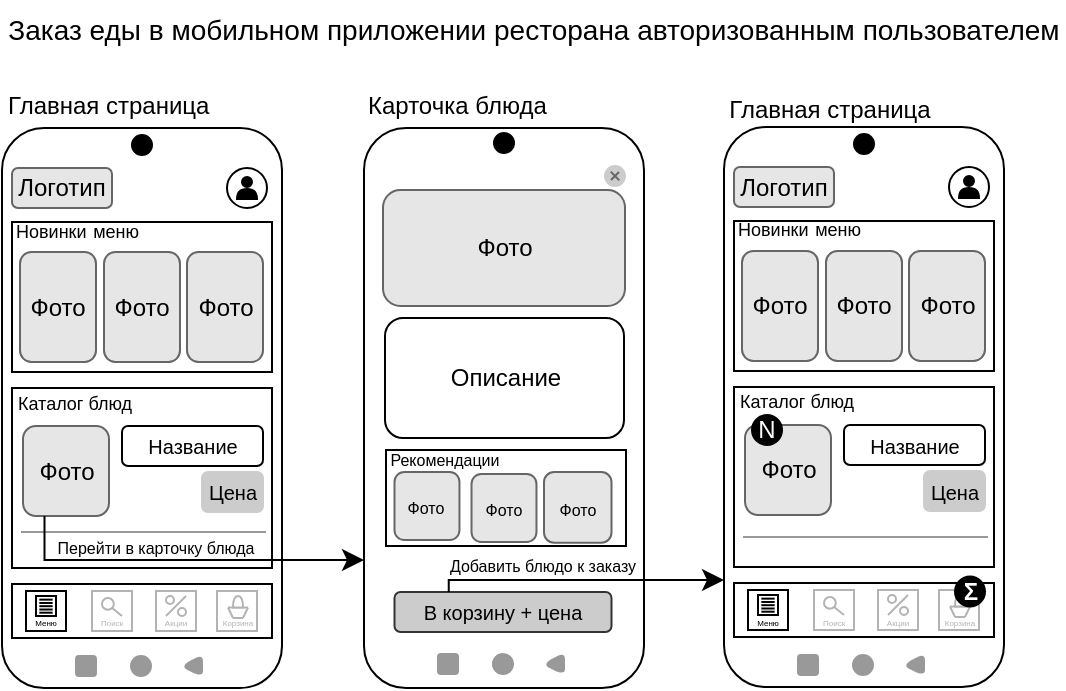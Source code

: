 <mxfile version="24.6.4" type="github">
  <diagram name="Страница — 1" id="gjajxChaPbByj-a_MBBo">
    <mxGraphModel dx="934" dy="464" grid="1" gridSize="10" guides="1" tooltips="1" connect="1" arrows="1" fold="1" page="1" pageScale="1" pageWidth="827" pageHeight="1169" math="0" shadow="0">
      <root>
        <mxCell id="0" />
        <mxCell id="1" parent="0" />
        <mxCell id="yrp1kMt6h_iVN9C6grwE-59" value="" style="group" vertex="1" connectable="0" parent="1">
          <mxGeometry x="39" y="79" width="140" height="280" as="geometry" />
        </mxCell>
        <mxCell id="Evka37wHVcQ0AsjKDG4v-1" value="" style="rounded=1;whiteSpace=wrap;html=1;" parent="yrp1kMt6h_iVN9C6grwE-59" vertex="1">
          <mxGeometry width="140" height="280" as="geometry" />
        </mxCell>
        <mxCell id="Evka37wHVcQ0AsjKDG4v-10" value="" style="whiteSpace=wrap;html=1;aspect=fixed;rounded=1;fillColor=#999999;strokeColor=#999999;" parent="yrp1kMt6h_iVN9C6grwE-59" vertex="1">
          <mxGeometry x="37" y="264" width="10" height="10" as="geometry" />
        </mxCell>
        <mxCell id="Evka37wHVcQ0AsjKDG4v-11" value="" style="ellipse;whiteSpace=wrap;html=1;aspect=fixed;fillColor=#999999;strokeColor=#999999;" parent="yrp1kMt6h_iVN9C6grwE-59" vertex="1">
          <mxGeometry x="64.5" y="264" width="10" height="10" as="geometry" />
        </mxCell>
        <mxCell id="Evka37wHVcQ0AsjKDG4v-12" value="" style="triangle;whiteSpace=wrap;html=1;direction=west;fillColor=#999999;strokeColor=#999999;rounded=1;" parent="yrp1kMt6h_iVN9C6grwE-59" vertex="1">
          <mxGeometry x="90" y="264" width="10" height="10" as="geometry" />
        </mxCell>
        <mxCell id="Evka37wHVcQ0AsjKDG4v-15" value="" style="ellipse;whiteSpace=wrap;html=1;aspect=fixed;fillColor=#000000;" parent="yrp1kMt6h_iVN9C6grwE-59" vertex="1">
          <mxGeometry x="65" y="3.5" width="10" height="10" as="geometry" />
        </mxCell>
        <mxCell id="Evka37wHVcQ0AsjKDG4v-2" value="&lt;font style=&quot;font-size: 14px;&quot;&gt;Заказ еды в мобильном приложении ресторана авторизованным пользователем&lt;/font&gt;" style="text;html=1;align=center;verticalAlign=middle;whiteSpace=wrap;rounded=0;" parent="1" vertex="1">
          <mxGeometry x="40" y="15" width="530" height="30" as="geometry" />
        </mxCell>
        <mxCell id="Evka37wHVcQ0AsjKDG4v-3" value="Главная страница" style="text;html=1;align=left;verticalAlign=middle;whiteSpace=wrap;rounded=0;" parent="1" vertex="1">
          <mxGeometry x="39.5" y="58" width="110" height="20" as="geometry" />
        </mxCell>
        <mxCell id="Evka37wHVcQ0AsjKDG4v-4" value="Логотип" style="rounded=1;whiteSpace=wrap;html=1;fillColor=#E6E6E6;gradientColor=none;strokeColor=#666666;" parent="1" vertex="1">
          <mxGeometry x="44" y="99" width="50" height="20" as="geometry" />
        </mxCell>
        <mxCell id="Evka37wHVcQ0AsjKDG4v-13" value="" style="rounded=0;whiteSpace=wrap;html=1;strokeColor=#000000;" parent="1" vertex="1">
          <mxGeometry x="44" y="307" width="130" height="27" as="geometry" />
        </mxCell>
        <mxCell id="Evka37wHVcQ0AsjKDG4v-14" value="" style="rounded=0;whiteSpace=wrap;html=1;" parent="1" vertex="1">
          <mxGeometry x="44" y="126" width="130" height="75" as="geometry" />
        </mxCell>
        <mxCell id="Evka37wHVcQ0AsjKDG4v-18" value="" style="group" parent="1" vertex="1" connectable="0">
          <mxGeometry x="151.5" y="99" width="20" height="20" as="geometry" />
        </mxCell>
        <mxCell id="Evka37wHVcQ0AsjKDG4v-5" value="" style="ellipse;whiteSpace=wrap;html=1;aspect=fixed;" parent="Evka37wHVcQ0AsjKDG4v-18" vertex="1">
          <mxGeometry width="20" height="20" as="geometry" />
        </mxCell>
        <mxCell id="Evka37wHVcQ0AsjKDG4v-6" value="" style="ellipse;whiteSpace=wrap;html=1;aspect=fixed;fillColor=#000000;" parent="Evka37wHVcQ0AsjKDG4v-18" vertex="1">
          <mxGeometry x="7.5" y="4.5" width="5" height="5" as="geometry" />
        </mxCell>
        <mxCell id="Evka37wHVcQ0AsjKDG4v-7" value="" style="shape=or;whiteSpace=wrap;html=1;direction=north;fillColor=#000000;" parent="Evka37wHVcQ0AsjKDG4v-18" vertex="1">
          <mxGeometry x="5" y="10.5" width="10" height="5" as="geometry" />
        </mxCell>
        <mxCell id="Evka37wHVcQ0AsjKDG4v-22" value="&lt;font style=&quot;font-size: 9px;&quot;&gt;Новинки&lt;/font&gt; &lt;font style=&quot;font-size: 9px;&quot;&gt;меню&lt;/font&gt;" style="text;html=1;align=left;verticalAlign=middle;whiteSpace=wrap;rounded=0;" parent="1" vertex="1">
          <mxGeometry x="44" y="119" width="130" height="21" as="geometry" />
        </mxCell>
        <mxCell id="Evka37wHVcQ0AsjKDG4v-23" value="Фото" style="rounded=1;whiteSpace=wrap;html=1;strokeColor=#666666;fillColor=#E6E6E6;" parent="1" vertex="1">
          <mxGeometry x="48" y="141" width="38" height="55" as="geometry" />
        </mxCell>
        <mxCell id="Evka37wHVcQ0AsjKDG4v-24" value="Фото" style="rounded=1;whiteSpace=wrap;html=1;strokeColor=#666666;fillColor=#E6E6E6;" parent="1" vertex="1">
          <mxGeometry x="90" y="141" width="38" height="55" as="geometry" />
        </mxCell>
        <mxCell id="Evka37wHVcQ0AsjKDG4v-25" value="Фото" style="rounded=1;whiteSpace=wrap;html=1;strokeColor=#666666;fillColor=#E6E6E6;" parent="1" vertex="1">
          <mxGeometry x="131.5" y="141" width="38" height="55" as="geometry" />
        </mxCell>
        <mxCell id="Evka37wHVcQ0AsjKDG4v-26" value="" style="whiteSpace=wrap;html=1;aspect=fixed;" parent="1" vertex="1">
          <mxGeometry x="51" y="310.5" width="20" height="20" as="geometry" />
        </mxCell>
        <mxCell id="Evka37wHVcQ0AsjKDG4v-31" value="" style="rounded=0;whiteSpace=wrap;html=1;" parent="1" vertex="1">
          <mxGeometry x="44" y="209" width="130" height="90" as="geometry" />
        </mxCell>
        <mxCell id="Evka37wHVcQ0AsjKDG4v-32" value="&lt;div align=&quot;left&quot;&gt;&lt;font style=&quot;font-size: 9px;&quot;&gt;Каталог блюд&lt;/font&gt;&lt;/div&gt;" style="text;html=1;align=left;verticalAlign=middle;whiteSpace=wrap;rounded=0;" parent="1" vertex="1">
          <mxGeometry x="45" y="208" width="75" height="15" as="geometry" />
        </mxCell>
        <mxCell id="Evka37wHVcQ0AsjKDG4v-42" value="Фото" style="rounded=1;whiteSpace=wrap;html=1;strokeColor=#666666;fillColor=#E6E6E6;aspect=fixed;" parent="1" vertex="1">
          <mxGeometry x="49.5" y="228" width="43" height="45" as="geometry" />
        </mxCell>
        <mxCell id="Evka37wHVcQ0AsjKDG4v-43" value="" style="endArrow=none;html=1;rounded=0;strokeColor=#999999;" parent="1" edge="1">
          <mxGeometry width="50" height="50" relative="1" as="geometry">
            <mxPoint x="171" y="281" as="sourcePoint" />
            <mxPoint x="48.5" y="281" as="targetPoint" />
          </mxGeometry>
        </mxCell>
        <mxCell id="Evka37wHVcQ0AsjKDG4v-44" value="&lt;div align=&quot;center&quot;&gt;&lt;font style=&quot;font-size: 10px;&quot;&gt;Название&lt;/font&gt;&lt;/div&gt;" style="rounded=1;whiteSpace=wrap;html=1;align=center;" parent="1" vertex="1">
          <mxGeometry x="99" y="228" width="70.5" height="20" as="geometry" />
        </mxCell>
        <mxCell id="Evka37wHVcQ0AsjKDG4v-45" value="&lt;div align=&quot;center&quot;&gt;&lt;font style=&quot;font-size: 10px;&quot;&gt;Цена&lt;/font&gt;&lt;/div&gt;" style="rounded=1;whiteSpace=wrap;html=1;align=center;fillColor=#CCCCCC;strokeColor=#CCCCCC;" parent="1" vertex="1">
          <mxGeometry x="139" y="251" width="30.5" height="20" as="geometry" />
        </mxCell>
        <mxCell id="Evka37wHVcQ0AsjKDG4v-52" value="&lt;font style=&quot;font-size: 4px;&quot;&gt;Меню&lt;/font&gt;" style="text;html=1;align=center;verticalAlign=middle;whiteSpace=wrap;rounded=0;" parent="1" vertex="1">
          <mxGeometry x="41" y="319" width="40" height="10" as="geometry" />
        </mxCell>
        <mxCell id="Evka37wHVcQ0AsjKDG4v-65" value="" style="group" parent="1" vertex="1" connectable="0">
          <mxGeometry x="56" y="313" width="10" height="10" as="geometry" />
        </mxCell>
        <mxCell id="Evka37wHVcQ0AsjKDG4v-56" value="" style="rounded=0;whiteSpace=wrap;html=1;" parent="Evka37wHVcQ0AsjKDG4v-65" vertex="1">
          <mxGeometry width="10" height="10" as="geometry" />
        </mxCell>
        <mxCell id="Evka37wHVcQ0AsjKDG4v-57" value="" style="endArrow=none;html=1;rounded=0;" parent="Evka37wHVcQ0AsjKDG4v-65" edge="1">
          <mxGeometry width="50" height="50" relative="1" as="geometry">
            <mxPoint x="1.667" y="1.818" as="sourcePoint" />
            <mxPoint x="8.333" y="1.818" as="targetPoint" />
          </mxGeometry>
        </mxCell>
        <mxCell id="Evka37wHVcQ0AsjKDG4v-58" value="" style="endArrow=none;html=1;rounded=0;" parent="Evka37wHVcQ0AsjKDG4v-65" edge="1">
          <mxGeometry width="50" height="50" relative="1" as="geometry">
            <mxPoint x="1.667" y="3.485" as="sourcePoint" />
            <mxPoint x="8.333" y="3.485" as="targetPoint" />
          </mxGeometry>
        </mxCell>
        <mxCell id="Evka37wHVcQ0AsjKDG4v-59" value="" style="endArrow=none;html=1;rounded=0;" parent="Evka37wHVcQ0AsjKDG4v-65" edge="1">
          <mxGeometry width="50" height="50" relative="1" as="geometry">
            <mxPoint x="1.667" y="5.088" as="sourcePoint" />
            <mxPoint x="8.333" y="5.088" as="targetPoint" />
          </mxGeometry>
        </mxCell>
        <mxCell id="Evka37wHVcQ0AsjKDG4v-60" value="" style="endArrow=none;html=1;rounded=0;" parent="Evka37wHVcQ0AsjKDG4v-65" edge="1">
          <mxGeometry width="50" height="50" relative="1" as="geometry">
            <mxPoint x="1.667" y="6.755" as="sourcePoint" />
            <mxPoint x="8.333" y="6.755" as="targetPoint" />
          </mxGeometry>
        </mxCell>
        <mxCell id="Evka37wHVcQ0AsjKDG4v-61" value="" style="endArrow=none;html=1;rounded=0;" parent="Evka37wHVcQ0AsjKDG4v-65" edge="1">
          <mxGeometry width="50" height="50" relative="1" as="geometry">
            <mxPoint x="1.667" y="8.348" as="sourcePoint" />
            <mxPoint x="8.333" y="8.348" as="targetPoint" />
          </mxGeometry>
        </mxCell>
        <mxCell id="Evka37wHVcQ0AsjKDG4v-86" value="" style="group" parent="1" vertex="1" connectable="0">
          <mxGeometry x="76" y="310.5" width="35" height="20" as="geometry" />
        </mxCell>
        <mxCell id="Evka37wHVcQ0AsjKDG4v-27" value="" style="whiteSpace=wrap;html=1;aspect=fixed;fontColor=#B3B3B3;strokeColor=#B3B3B3;" parent="Evka37wHVcQ0AsjKDG4v-86" vertex="1">
          <mxGeometry x="8" width="20" height="20" as="geometry" />
        </mxCell>
        <mxCell id="Evka37wHVcQ0AsjKDG4v-51" value="&lt;font style=&quot;font-size: 4px;&quot;&gt;&amp;nbsp;Поиск&lt;/font&gt;" style="text;html=1;align=center;verticalAlign=middle;whiteSpace=wrap;rounded=0;fontColor=#B3B3B3;" parent="Evka37wHVcQ0AsjKDG4v-86" vertex="1">
          <mxGeometry y="13.5" width="35" as="geometry" />
        </mxCell>
        <mxCell id="Evka37wHVcQ0AsjKDG4v-46" value="" style="ellipse;whiteSpace=wrap;html=1;aspect=fixed;strokeColor=#B3B3B3;" parent="Evka37wHVcQ0AsjKDG4v-86" vertex="1">
          <mxGeometry x="13" y="3.5" width="5.897" height="5.897" as="geometry" />
        </mxCell>
        <mxCell id="Evka37wHVcQ0AsjKDG4v-48" value="" style="endArrow=none;html=1;rounded=0;entryX=1;entryY=1;entryDx=0;entryDy=0;strokeColor=#B3B3B3;" parent="Evka37wHVcQ0AsjKDG4v-86" target="Evka37wHVcQ0AsjKDG4v-46" edge="1">
          <mxGeometry width="50" height="50" relative="1" as="geometry">
            <mxPoint x="23" y="12.5" as="sourcePoint" />
            <mxPoint x="19.667" y="9.397" as="targetPoint" />
          </mxGeometry>
        </mxCell>
        <mxCell id="Evka37wHVcQ0AsjKDG4v-87" value="" style="group" parent="1" vertex="1" connectable="0">
          <mxGeometry x="106" y="310.5" width="40" height="20" as="geometry" />
        </mxCell>
        <mxCell id="Evka37wHVcQ0AsjKDG4v-35" value="" style="whiteSpace=wrap;html=1;aspect=fixed;fontColor=#B3B3B3;strokeColor=#B3B3B3;" parent="Evka37wHVcQ0AsjKDG4v-87" vertex="1">
          <mxGeometry x="10" width="20" height="20" as="geometry" />
        </mxCell>
        <mxCell id="Evka37wHVcQ0AsjKDG4v-53" value="&lt;font style=&quot;font-size: 4px;&quot;&gt;Акции&lt;/font&gt;" style="text;html=1;align=center;verticalAlign=middle;whiteSpace=wrap;rounded=0;fontColor=#B3B3B3;" parent="Evka37wHVcQ0AsjKDG4v-87" vertex="1">
          <mxGeometry y="8.5" width="40" height="10" as="geometry" />
        </mxCell>
        <mxCell id="Evka37wHVcQ0AsjKDG4v-66" value="" style="endArrow=none;html=1;rounded=0;strokeColor=#B3B3B3;" parent="Evka37wHVcQ0AsjKDG4v-87" edge="1">
          <mxGeometry width="50" height="50" relative="1" as="geometry">
            <mxPoint x="25" y="2.5" as="sourcePoint" />
            <mxPoint x="15" y="12.5" as="targetPoint" />
          </mxGeometry>
        </mxCell>
        <mxCell id="Evka37wHVcQ0AsjKDG4v-68" value="" style="ellipse;whiteSpace=wrap;html=1;aspect=fixed;strokeColor=#B3B3B3;" parent="Evka37wHVcQ0AsjKDG4v-87" vertex="1">
          <mxGeometry x="15" y="2.5" width="4" height="4" as="geometry" />
        </mxCell>
        <mxCell id="Evka37wHVcQ0AsjKDG4v-69" value="" style="ellipse;whiteSpace=wrap;html=1;aspect=fixed;strokeColor=#B3B3B3;" parent="Evka37wHVcQ0AsjKDG4v-87" vertex="1">
          <mxGeometry x="21" y="8.5" width="4" height="4" as="geometry" />
        </mxCell>
        <mxCell id="Evka37wHVcQ0AsjKDG4v-88" value="" style="group" parent="1" vertex="1" connectable="0">
          <mxGeometry x="137" y="310.5" width="40" height="20" as="geometry" />
        </mxCell>
        <mxCell id="Evka37wHVcQ0AsjKDG4v-29" value="" style="whiteSpace=wrap;html=1;aspect=fixed;fontColor=#B3B3B3;strokeColor=#B3B3B3;" parent="Evka37wHVcQ0AsjKDG4v-88" vertex="1">
          <mxGeometry x="9.5" width="20" height="20" as="geometry" />
        </mxCell>
        <mxCell id="Evka37wHVcQ0AsjKDG4v-54" value="&lt;font style=&quot;font-size: 4px;&quot;&gt;Корзина&lt;/font&gt;" style="text;html=1;align=center;verticalAlign=middle;whiteSpace=wrap;rounded=0;fontColor=#B3B3B3;" parent="Evka37wHVcQ0AsjKDG4v-88" vertex="1">
          <mxGeometry y="8.5" width="40" height="10" as="geometry" />
        </mxCell>
        <mxCell id="Evka37wHVcQ0AsjKDG4v-76" value="" style="endArrow=none;html=1;rounded=0;strokeColor=#B3B3B3;" parent="Evka37wHVcQ0AsjKDG4v-88" edge="1">
          <mxGeometry width="50" height="50" relative="1" as="geometry">
            <mxPoint x="17.5" y="13.5" as="sourcePoint" />
            <mxPoint x="22.5" y="13.5" as="targetPoint" />
          </mxGeometry>
        </mxCell>
        <mxCell id="Evka37wHVcQ0AsjKDG4v-77" value="" style="endArrow=none;html=1;rounded=0;strokeColor=#B3B3B3;" parent="Evka37wHVcQ0AsjKDG4v-88" edge="1">
          <mxGeometry width="50" height="50" relative="1" as="geometry">
            <mxPoint x="15" y="8.262" as="sourcePoint" />
            <mxPoint x="17.5" y="13.5" as="targetPoint" />
          </mxGeometry>
        </mxCell>
        <mxCell id="Evka37wHVcQ0AsjKDG4v-79" value="" style="endArrow=none;html=1;rounded=0;strokeColor=#B3B3B3;" parent="Evka37wHVcQ0AsjKDG4v-88" edge="1">
          <mxGeometry width="50" height="50" relative="1" as="geometry">
            <mxPoint x="22.5" y="13.5" as="sourcePoint" />
            <mxPoint x="25" y="8.262" as="targetPoint" />
          </mxGeometry>
        </mxCell>
        <mxCell id="Evka37wHVcQ0AsjKDG4v-80" value="" style="endArrow=none;html=1;rounded=0;strokeColor=#B3B3B3;" parent="Evka37wHVcQ0AsjKDG4v-88" edge="1">
          <mxGeometry width="50" height="50" relative="1" as="geometry">
            <mxPoint x="15" y="8.262" as="sourcePoint" />
            <mxPoint x="25" y="8.262" as="targetPoint" />
          </mxGeometry>
        </mxCell>
        <mxCell id="Evka37wHVcQ0AsjKDG4v-81" value="" style="shape=or;whiteSpace=wrap;html=1;direction=north;strokeColor=#B3B3B3;" parent="Evka37wHVcQ0AsjKDG4v-88" vertex="1">
          <mxGeometry x="17.5" y="2.5" width="5" height="5.762" as="geometry" />
        </mxCell>
        <mxCell id="yrp1kMt6h_iVN9C6grwE-1" value="Фото" style="rounded=1;whiteSpace=wrap;html=1;strokeColor=#666666;fillColor=#E6E6E6;aspect=fixed;" vertex="1" parent="1">
          <mxGeometry x="411" y="290.5" width="43" height="45" as="geometry" />
        </mxCell>
        <mxCell id="yrp1kMt6h_iVN9C6grwE-2" value="" style="rounded=1;whiteSpace=wrap;html=1;" vertex="1" parent="1">
          <mxGeometry x="400" y="78.5" width="140" height="280" as="geometry" />
        </mxCell>
        <mxCell id="yrp1kMt6h_iVN9C6grwE-3" value="Главная страница" style="text;html=1;align=center;verticalAlign=middle;whiteSpace=wrap;rounded=0;" vertex="1" parent="1">
          <mxGeometry x="398" y="60" width="110" height="20" as="geometry" />
        </mxCell>
        <mxCell id="yrp1kMt6h_iVN9C6grwE-4" value="Логотип" style="rounded=1;whiteSpace=wrap;html=1;fillColor=#E6E6E6;gradientColor=none;strokeColor=#666666;" vertex="1" parent="1">
          <mxGeometry x="405" y="98.5" width="50" height="20" as="geometry" />
        </mxCell>
        <mxCell id="yrp1kMt6h_iVN9C6grwE-5" value="" style="whiteSpace=wrap;html=1;aspect=fixed;rounded=1;fillColor=#999999;strokeColor=#999999;" vertex="1" parent="1">
          <mxGeometry x="437" y="342.5" width="10" height="10" as="geometry" />
        </mxCell>
        <mxCell id="yrp1kMt6h_iVN9C6grwE-6" value="" style="ellipse;whiteSpace=wrap;html=1;aspect=fixed;fillColor=#999999;strokeColor=#999999;" vertex="1" parent="1">
          <mxGeometry x="464.5" y="342.5" width="10" height="10" as="geometry" />
        </mxCell>
        <mxCell id="yrp1kMt6h_iVN9C6grwE-7" value="" style="triangle;whiteSpace=wrap;html=1;direction=west;fillColor=#999999;strokeColor=#999999;rounded=1;" vertex="1" parent="1">
          <mxGeometry x="490" y="342.5" width="10" height="10" as="geometry" />
        </mxCell>
        <mxCell id="yrp1kMt6h_iVN9C6grwE-8" value="" style="rounded=0;whiteSpace=wrap;html=1;strokeColor=#000000;" vertex="1" parent="1">
          <mxGeometry x="405" y="306.5" width="130" height="27" as="geometry" />
        </mxCell>
        <mxCell id="yrp1kMt6h_iVN9C6grwE-9" value="" style="rounded=0;whiteSpace=wrap;html=1;" vertex="1" parent="1">
          <mxGeometry x="405" y="125.5" width="130" height="75" as="geometry" />
        </mxCell>
        <mxCell id="yrp1kMt6h_iVN9C6grwE-10" value="" style="ellipse;whiteSpace=wrap;html=1;aspect=fixed;fillColor=#000000;" vertex="1" parent="1">
          <mxGeometry x="465" y="82" width="10" height="10" as="geometry" />
        </mxCell>
        <mxCell id="yrp1kMt6h_iVN9C6grwE-11" value="" style="group" vertex="1" connectable="0" parent="1">
          <mxGeometry x="512.5" y="98.5" width="20" height="20" as="geometry" />
        </mxCell>
        <mxCell id="yrp1kMt6h_iVN9C6grwE-12" value="" style="ellipse;whiteSpace=wrap;html=1;aspect=fixed;" vertex="1" parent="yrp1kMt6h_iVN9C6grwE-11">
          <mxGeometry width="20" height="20" as="geometry" />
        </mxCell>
        <mxCell id="yrp1kMt6h_iVN9C6grwE-13" value="" style="ellipse;whiteSpace=wrap;html=1;aspect=fixed;fillColor=#000000;" vertex="1" parent="yrp1kMt6h_iVN9C6grwE-11">
          <mxGeometry x="7.5" y="4.5" width="5" height="5" as="geometry" />
        </mxCell>
        <mxCell id="yrp1kMt6h_iVN9C6grwE-14" value="" style="shape=or;whiteSpace=wrap;html=1;direction=north;fillColor=#000000;" vertex="1" parent="yrp1kMt6h_iVN9C6grwE-11">
          <mxGeometry x="5" y="10.5" width="10" height="5" as="geometry" />
        </mxCell>
        <mxCell id="yrp1kMt6h_iVN9C6grwE-15" value="&lt;font style=&quot;font-size: 9px;&quot;&gt;Новинки&lt;/font&gt; &lt;font style=&quot;font-size: 9px;&quot;&gt;меню&lt;/font&gt;" style="text;html=1;align=left;verticalAlign=middle;whiteSpace=wrap;rounded=0;" vertex="1" parent="1">
          <mxGeometry x="405" y="118.5" width="130" height="21" as="geometry" />
        </mxCell>
        <mxCell id="yrp1kMt6h_iVN9C6grwE-16" value="Фото" style="rounded=1;whiteSpace=wrap;html=1;strokeColor=#666666;fillColor=#E6E6E6;" vertex="1" parent="1">
          <mxGeometry x="409" y="140.5" width="38" height="55" as="geometry" />
        </mxCell>
        <mxCell id="yrp1kMt6h_iVN9C6grwE-17" value="Фото" style="rounded=1;whiteSpace=wrap;html=1;strokeColor=#666666;fillColor=#E6E6E6;" vertex="1" parent="1">
          <mxGeometry x="451" y="140.5" width="38" height="55" as="geometry" />
        </mxCell>
        <mxCell id="yrp1kMt6h_iVN9C6grwE-18" value="Фото" style="rounded=1;whiteSpace=wrap;html=1;strokeColor=#666666;fillColor=#E6E6E6;" vertex="1" parent="1">
          <mxGeometry x="492.5" y="140.5" width="38" height="55" as="geometry" />
        </mxCell>
        <mxCell id="yrp1kMt6h_iVN9C6grwE-19" value="" style="whiteSpace=wrap;html=1;aspect=fixed;" vertex="1" parent="1">
          <mxGeometry x="412" y="310" width="20" height="20" as="geometry" />
        </mxCell>
        <mxCell id="yrp1kMt6h_iVN9C6grwE-20" value="" style="rounded=0;whiteSpace=wrap;html=1;" vertex="1" parent="1">
          <mxGeometry x="405" y="208.5" width="130" height="90" as="geometry" />
        </mxCell>
        <mxCell id="yrp1kMt6h_iVN9C6grwE-21" value="&lt;div align=&quot;left&quot;&gt;&lt;font style=&quot;font-size: 9px;&quot;&gt;Каталог блюд&lt;/font&gt;&lt;/div&gt;" style="text;html=1;align=left;verticalAlign=middle;whiteSpace=wrap;rounded=0;" vertex="1" parent="1">
          <mxGeometry x="406" y="207.5" width="75" height="15" as="geometry" />
        </mxCell>
        <mxCell id="yrp1kMt6h_iVN9C6grwE-22" value="Фото" style="rounded=1;whiteSpace=wrap;html=1;strokeColor=#666666;fillColor=#E6E6E6;aspect=fixed;" vertex="1" parent="1">
          <mxGeometry x="410.5" y="227.5" width="43" height="45" as="geometry" />
        </mxCell>
        <mxCell id="yrp1kMt6h_iVN9C6grwE-23" value="" style="endArrow=none;html=1;rounded=0;strokeColor=#999999;" edge="1" parent="1">
          <mxGeometry width="50" height="50" relative="1" as="geometry">
            <mxPoint x="532" y="283.5" as="sourcePoint" />
            <mxPoint x="409.5" y="283.5" as="targetPoint" />
          </mxGeometry>
        </mxCell>
        <mxCell id="yrp1kMt6h_iVN9C6grwE-24" value="&lt;div align=&quot;center&quot;&gt;&lt;font style=&quot;font-size: 10px;&quot;&gt;Название&lt;/font&gt;&lt;/div&gt;" style="rounded=1;whiteSpace=wrap;html=1;align=center;" vertex="1" parent="1">
          <mxGeometry x="460" y="227.5" width="70.5" height="20" as="geometry" />
        </mxCell>
        <mxCell id="yrp1kMt6h_iVN9C6grwE-25" value="&lt;div align=&quot;center&quot;&gt;&lt;font style=&quot;font-size: 10px;&quot;&gt;Цена&lt;/font&gt;&lt;/div&gt;" style="rounded=1;whiteSpace=wrap;html=1;align=center;fillColor=#CCCCCC;strokeColor=#CCCCCC;" vertex="1" parent="1">
          <mxGeometry x="500" y="250.5" width="30.5" height="20" as="geometry" />
        </mxCell>
        <mxCell id="yrp1kMt6h_iVN9C6grwE-26" value="&lt;font style=&quot;font-size: 4px;&quot;&gt;Меню&lt;/font&gt;" style="text;html=1;align=center;verticalAlign=middle;whiteSpace=wrap;rounded=0;" vertex="1" parent="1">
          <mxGeometry x="402" y="318.5" width="40" height="10" as="geometry" />
        </mxCell>
        <mxCell id="yrp1kMt6h_iVN9C6grwE-27" value="" style="group" vertex="1" connectable="0" parent="1">
          <mxGeometry x="417" y="312.5" width="10" height="10" as="geometry" />
        </mxCell>
        <mxCell id="yrp1kMt6h_iVN9C6grwE-28" value="" style="rounded=0;whiteSpace=wrap;html=1;" vertex="1" parent="yrp1kMt6h_iVN9C6grwE-27">
          <mxGeometry width="10" height="10" as="geometry" />
        </mxCell>
        <mxCell id="yrp1kMt6h_iVN9C6grwE-29" value="" style="endArrow=none;html=1;rounded=0;" edge="1" parent="yrp1kMt6h_iVN9C6grwE-27">
          <mxGeometry width="50" height="50" relative="1" as="geometry">
            <mxPoint x="1.667" y="1.818" as="sourcePoint" />
            <mxPoint x="8.333" y="1.818" as="targetPoint" />
          </mxGeometry>
        </mxCell>
        <mxCell id="yrp1kMt6h_iVN9C6grwE-30" value="" style="endArrow=none;html=1;rounded=0;" edge="1" parent="yrp1kMt6h_iVN9C6grwE-27">
          <mxGeometry width="50" height="50" relative="1" as="geometry">
            <mxPoint x="1.667" y="3.485" as="sourcePoint" />
            <mxPoint x="8.333" y="3.485" as="targetPoint" />
          </mxGeometry>
        </mxCell>
        <mxCell id="yrp1kMt6h_iVN9C6grwE-31" value="" style="endArrow=none;html=1;rounded=0;" edge="1" parent="yrp1kMt6h_iVN9C6grwE-27">
          <mxGeometry width="50" height="50" relative="1" as="geometry">
            <mxPoint x="1.667" y="5.088" as="sourcePoint" />
            <mxPoint x="8.333" y="5.088" as="targetPoint" />
          </mxGeometry>
        </mxCell>
        <mxCell id="yrp1kMt6h_iVN9C6grwE-32" value="" style="endArrow=none;html=1;rounded=0;" edge="1" parent="yrp1kMt6h_iVN9C6grwE-27">
          <mxGeometry width="50" height="50" relative="1" as="geometry">
            <mxPoint x="1.667" y="6.755" as="sourcePoint" />
            <mxPoint x="8.333" y="6.755" as="targetPoint" />
          </mxGeometry>
        </mxCell>
        <mxCell id="yrp1kMt6h_iVN9C6grwE-33" value="" style="endArrow=none;html=1;rounded=0;" edge="1" parent="yrp1kMt6h_iVN9C6grwE-27">
          <mxGeometry width="50" height="50" relative="1" as="geometry">
            <mxPoint x="1.667" y="8.348" as="sourcePoint" />
            <mxPoint x="8.333" y="8.348" as="targetPoint" />
          </mxGeometry>
        </mxCell>
        <mxCell id="yrp1kMt6h_iVN9C6grwE-34" value="" style="group" vertex="1" connectable="0" parent="1">
          <mxGeometry x="437" y="310" width="35" height="20" as="geometry" />
        </mxCell>
        <mxCell id="yrp1kMt6h_iVN9C6grwE-35" value="" style="whiteSpace=wrap;html=1;aspect=fixed;fontColor=#B3B3B3;strokeColor=#B3B3B3;" vertex="1" parent="yrp1kMt6h_iVN9C6grwE-34">
          <mxGeometry x="8" width="20" height="20" as="geometry" />
        </mxCell>
        <mxCell id="yrp1kMt6h_iVN9C6grwE-36" value="&lt;font style=&quot;font-size: 4px;&quot;&gt;&amp;nbsp;Поиск&lt;/font&gt;" style="text;html=1;align=center;verticalAlign=middle;whiteSpace=wrap;rounded=0;fontColor=#B3B3B3;" vertex="1" parent="yrp1kMt6h_iVN9C6grwE-34">
          <mxGeometry y="13.5" width="35" as="geometry" />
        </mxCell>
        <mxCell id="yrp1kMt6h_iVN9C6grwE-37" value="" style="ellipse;whiteSpace=wrap;html=1;aspect=fixed;strokeColor=#B3B3B3;" vertex="1" parent="yrp1kMt6h_iVN9C6grwE-34">
          <mxGeometry x="13" y="3.5" width="5.897" height="5.897" as="geometry" />
        </mxCell>
        <mxCell id="yrp1kMt6h_iVN9C6grwE-38" value="" style="endArrow=none;html=1;rounded=0;entryX=1;entryY=1;entryDx=0;entryDy=0;strokeColor=#B3B3B3;" edge="1" parent="yrp1kMt6h_iVN9C6grwE-34" target="yrp1kMt6h_iVN9C6grwE-37">
          <mxGeometry width="50" height="50" relative="1" as="geometry">
            <mxPoint x="23" y="12.5" as="sourcePoint" />
            <mxPoint x="19.667" y="9.397" as="targetPoint" />
          </mxGeometry>
        </mxCell>
        <mxCell id="yrp1kMt6h_iVN9C6grwE-39" value="" style="group" vertex="1" connectable="0" parent="1">
          <mxGeometry x="467" y="310" width="40" height="20" as="geometry" />
        </mxCell>
        <mxCell id="yrp1kMt6h_iVN9C6grwE-40" value="" style="whiteSpace=wrap;html=1;aspect=fixed;fontColor=#B3B3B3;strokeColor=#B3B3B3;" vertex="1" parent="yrp1kMt6h_iVN9C6grwE-39">
          <mxGeometry x="10" width="20" height="20" as="geometry" />
        </mxCell>
        <mxCell id="yrp1kMt6h_iVN9C6grwE-41" value="&lt;font style=&quot;font-size: 4px;&quot;&gt;Акции&lt;/font&gt;" style="text;html=1;align=center;verticalAlign=middle;whiteSpace=wrap;rounded=0;fontColor=#B3B3B3;" vertex="1" parent="yrp1kMt6h_iVN9C6grwE-39">
          <mxGeometry y="8.5" width="40" height="10" as="geometry" />
        </mxCell>
        <mxCell id="yrp1kMt6h_iVN9C6grwE-42" value="" style="endArrow=none;html=1;rounded=0;strokeColor=#B3B3B3;" edge="1" parent="yrp1kMt6h_iVN9C6grwE-39">
          <mxGeometry width="50" height="50" relative="1" as="geometry">
            <mxPoint x="25" y="2.5" as="sourcePoint" />
            <mxPoint x="15" y="12.5" as="targetPoint" />
          </mxGeometry>
        </mxCell>
        <mxCell id="yrp1kMt6h_iVN9C6grwE-43" value="" style="ellipse;whiteSpace=wrap;html=1;aspect=fixed;strokeColor=#B3B3B3;" vertex="1" parent="yrp1kMt6h_iVN9C6grwE-39">
          <mxGeometry x="15" y="2.5" width="4" height="4" as="geometry" />
        </mxCell>
        <mxCell id="yrp1kMt6h_iVN9C6grwE-44" value="" style="ellipse;whiteSpace=wrap;html=1;aspect=fixed;strokeColor=#B3B3B3;" vertex="1" parent="yrp1kMt6h_iVN9C6grwE-39">
          <mxGeometry x="21" y="8.5" width="4" height="4" as="geometry" />
        </mxCell>
        <mxCell id="yrp1kMt6h_iVN9C6grwE-45" value="" style="group" vertex="1" connectable="0" parent="1">
          <mxGeometry x="498" y="310" width="40" height="20" as="geometry" />
        </mxCell>
        <mxCell id="yrp1kMt6h_iVN9C6grwE-46" value="" style="whiteSpace=wrap;html=1;aspect=fixed;fontColor=#B3B3B3;strokeColor=#B3B3B3;" vertex="1" parent="yrp1kMt6h_iVN9C6grwE-45">
          <mxGeometry x="9.5" width="20" height="20" as="geometry" />
        </mxCell>
        <mxCell id="yrp1kMt6h_iVN9C6grwE-47" value="&lt;font style=&quot;font-size: 4px;&quot;&gt;Корзина&lt;/font&gt;" style="text;html=1;align=center;verticalAlign=middle;whiteSpace=wrap;rounded=0;fontColor=#B3B3B3;" vertex="1" parent="yrp1kMt6h_iVN9C6grwE-45">
          <mxGeometry y="8.5" width="40" height="10" as="geometry" />
        </mxCell>
        <mxCell id="yrp1kMt6h_iVN9C6grwE-48" value="" style="endArrow=none;html=1;rounded=0;strokeColor=#B3B3B3;" edge="1" parent="yrp1kMt6h_iVN9C6grwE-45">
          <mxGeometry width="50" height="50" relative="1" as="geometry">
            <mxPoint x="17.5" y="13.5" as="sourcePoint" />
            <mxPoint x="22.5" y="13.5" as="targetPoint" />
          </mxGeometry>
        </mxCell>
        <mxCell id="yrp1kMt6h_iVN9C6grwE-49" value="" style="endArrow=none;html=1;rounded=0;strokeColor=#B3B3B3;" edge="1" parent="yrp1kMt6h_iVN9C6grwE-45">
          <mxGeometry width="50" height="50" relative="1" as="geometry">
            <mxPoint x="15" y="8.262" as="sourcePoint" />
            <mxPoint x="17.5" y="13.5" as="targetPoint" />
          </mxGeometry>
        </mxCell>
        <mxCell id="yrp1kMt6h_iVN9C6grwE-50" value="" style="endArrow=none;html=1;rounded=0;strokeColor=#B3B3B3;" edge="1" parent="yrp1kMt6h_iVN9C6grwE-45">
          <mxGeometry width="50" height="50" relative="1" as="geometry">
            <mxPoint x="22.5" y="13.5" as="sourcePoint" />
            <mxPoint x="25" y="8.262" as="targetPoint" />
          </mxGeometry>
        </mxCell>
        <mxCell id="yrp1kMt6h_iVN9C6grwE-51" value="" style="endArrow=none;html=1;rounded=0;strokeColor=#B3B3B3;" edge="1" parent="yrp1kMt6h_iVN9C6grwE-45">
          <mxGeometry width="50" height="50" relative="1" as="geometry">
            <mxPoint x="15" y="8.262" as="sourcePoint" />
            <mxPoint x="25" y="8.262" as="targetPoint" />
          </mxGeometry>
        </mxCell>
        <mxCell id="yrp1kMt6h_iVN9C6grwE-52" value="" style="shape=or;whiteSpace=wrap;html=1;direction=north;strokeColor=#B3B3B3;" vertex="1" parent="yrp1kMt6h_iVN9C6grwE-45">
          <mxGeometry x="17.5" y="2.5" width="5" height="5.762" as="geometry" />
        </mxCell>
        <mxCell id="yrp1kMt6h_iVN9C6grwE-102" value="&lt;span lang=&quot;ru&quot; class=&quot;BxUVEf ILfuVd&quot;&gt;&lt;span class=&quot;hgKElc&quot;&gt;&lt;b&gt;&lt;font color=&quot;#ffffff&quot;&gt;Σ&lt;/font&gt; &lt;/b&gt;&lt;/span&gt;&lt;/span&gt;" style="ellipse;whiteSpace=wrap;html=1;aspect=fixed;fillColor=#000000;" vertex="1" parent="yrp1kMt6h_iVN9C6grwE-45">
          <mxGeometry x="17.5" y="-6.74" width="15" height="15" as="geometry" />
        </mxCell>
        <mxCell id="yrp1kMt6h_iVN9C6grwE-60" value="" style="group" vertex="1" connectable="0" parent="1">
          <mxGeometry x="220" y="78" width="150" height="280" as="geometry" />
        </mxCell>
        <mxCell id="yrp1kMt6h_iVN9C6grwE-61" value="" style="rounded=1;whiteSpace=wrap;html=1;" vertex="1" parent="yrp1kMt6h_iVN9C6grwE-60">
          <mxGeometry y="1" width="140" height="280" as="geometry" />
        </mxCell>
        <mxCell id="yrp1kMt6h_iVN9C6grwE-62" value="" style="whiteSpace=wrap;html=1;aspect=fixed;rounded=1;fillColor=#999999;strokeColor=#999999;" vertex="1" parent="yrp1kMt6h_iVN9C6grwE-60">
          <mxGeometry x="37" y="264" width="10" height="10" as="geometry" />
        </mxCell>
        <mxCell id="yrp1kMt6h_iVN9C6grwE-63" value="" style="ellipse;whiteSpace=wrap;html=1;aspect=fixed;fillColor=#999999;strokeColor=#999999;" vertex="1" parent="yrp1kMt6h_iVN9C6grwE-60">
          <mxGeometry x="64.5" y="264" width="10" height="10" as="geometry" />
        </mxCell>
        <mxCell id="yrp1kMt6h_iVN9C6grwE-64" value="" style="triangle;whiteSpace=wrap;html=1;direction=west;fillColor=#999999;strokeColor=#999999;rounded=1;" vertex="1" parent="yrp1kMt6h_iVN9C6grwE-60">
          <mxGeometry x="90" y="264" width="10" height="10" as="geometry" />
        </mxCell>
        <mxCell id="yrp1kMt6h_iVN9C6grwE-65" value="" style="ellipse;whiteSpace=wrap;html=1;aspect=fixed;fillColor=#000000;" vertex="1" parent="yrp1kMt6h_iVN9C6grwE-60">
          <mxGeometry x="65" y="3.5" width="10" height="10" as="geometry" />
        </mxCell>
        <mxCell id="yrp1kMt6h_iVN9C6grwE-70" value="Фото" style="rounded=1;whiteSpace=wrap;html=1;strokeColor=#666666;fillColor=#E6E6E6;" vertex="1" parent="yrp1kMt6h_iVN9C6grwE-60">
          <mxGeometry x="9.5" y="32" width="121" height="58" as="geometry" />
        </mxCell>
        <mxCell id="yrp1kMt6h_iVN9C6grwE-79" value="" style="group" vertex="1" connectable="0" parent="yrp1kMt6h_iVN9C6grwE-60">
          <mxGeometry x="120.5" y="20" width="10" height="10" as="geometry" />
        </mxCell>
        <mxCell id="yrp1kMt6h_iVN9C6grwE-71" value="" style="ellipse;whiteSpace=wrap;html=1;aspect=fixed;fillColor=#CCCCCC;strokeColor=#CCCCCC;" vertex="1" parent="yrp1kMt6h_iVN9C6grwE-79">
          <mxGeometry width="10" height="10" as="geometry" />
        </mxCell>
        <mxCell id="yrp1kMt6h_iVN9C6grwE-73" value="" style="endArrow=none;html=1;rounded=0;entryX=0.708;entryY=0.724;entryDx=0;entryDy=0;entryPerimeter=0;exitX=0.281;exitY=0.29;exitDx=0;exitDy=0;exitPerimeter=0;strokeColor=#666666;" edge="1" parent="yrp1kMt6h_iVN9C6grwE-79">
          <mxGeometry width="50" height="50" relative="1" as="geometry">
            <mxPoint x="2.87" y="2.83" as="sourcePoint" />
            <mxPoint x="7.14" y="7.17" as="targetPoint" />
          </mxGeometry>
        </mxCell>
        <mxCell id="yrp1kMt6h_iVN9C6grwE-76" value="" style="endArrow=none;html=1;rounded=0;entryX=0.708;entryY=0.724;entryDx=0;entryDy=0;entryPerimeter=0;exitX=0.281;exitY=0.29;exitDx=0;exitDy=0;exitPerimeter=0;strokeColor=#666666;" edge="1" parent="yrp1kMt6h_iVN9C6grwE-79">
          <mxGeometry width="50" height="50" relative="1" as="geometry">
            <mxPoint x="3" y="7" as="sourcePoint" />
            <mxPoint x="7" y="3" as="targetPoint" />
          </mxGeometry>
        </mxCell>
        <mxCell id="yrp1kMt6h_iVN9C6grwE-80" value="Описание" style="rounded=1;whiteSpace=wrap;html=1;align=center;" vertex="1" parent="yrp1kMt6h_iVN9C6grwE-60">
          <mxGeometry x="10.5" y="96" width="119.5" height="60" as="geometry" />
        </mxCell>
        <mxCell id="yrp1kMt6h_iVN9C6grwE-81" value="&lt;font style=&quot;font-size: 10px;&quot;&gt;В корзину + ц&lt;font style=&quot;font-size: 10px;&quot;&gt;ена&lt;/font&gt;&lt;/font&gt;" style="rounded=1;whiteSpace=wrap;html=1;align=center;fillColor=#CCCCCC;strokeColor=#333333;" vertex="1" parent="yrp1kMt6h_iVN9C6grwE-60">
          <mxGeometry x="15.25" y="233" width="108.5" height="20" as="geometry" />
        </mxCell>
        <mxCell id="yrp1kMt6h_iVN9C6grwE-88" value="" style="rounded=0;whiteSpace=wrap;html=1;" vertex="1" parent="yrp1kMt6h_iVN9C6grwE-60">
          <mxGeometry x="11" y="162" width="120" height="48" as="geometry" />
        </mxCell>
        <mxCell id="yrp1kMt6h_iVN9C6grwE-89" value="&lt;font style=&quot;font-size: 8px;&quot;&gt;Рекомендации&lt;/font&gt;" style="text;html=1;align=center;verticalAlign=middle;whiteSpace=wrap;rounded=0;" vertex="1" parent="yrp1kMt6h_iVN9C6grwE-60">
          <mxGeometry x="11" y="161" width="59" height="10" as="geometry" />
        </mxCell>
        <mxCell id="yrp1kMt6h_iVN9C6grwE-90" value="&lt;font style=&quot;font-size: 8px;&quot;&gt;Фото&lt;/font&gt;" style="rounded=1;whiteSpace=wrap;html=1;strokeColor=#666666;fillColor=#E6E6E6;aspect=fixed;" vertex="1" parent="yrp1kMt6h_iVN9C6grwE-60">
          <mxGeometry x="15.25" y="173" width="32.48" height="34" as="geometry" />
        </mxCell>
        <mxCell id="yrp1kMt6h_iVN9C6grwE-93" value="&lt;font style=&quot;font-size: 8px;&quot;&gt;Фото&lt;/font&gt;" style="rounded=1;whiteSpace=wrap;html=1;strokeColor=#666666;fillColor=#E6E6E6;aspect=fixed;" vertex="1" parent="yrp1kMt6h_iVN9C6grwE-60">
          <mxGeometry x="53.76" y="174" width="32.48" height="34" as="geometry" />
        </mxCell>
        <mxCell id="yrp1kMt6h_iVN9C6grwE-94" value="&lt;font style=&quot;font-size: 8px;&quot;&gt;Фото&lt;/font&gt;" style="rounded=1;whiteSpace=wrap;html=1;strokeColor=#666666;fillColor=#E6E6E6;aspect=fixed;" vertex="1" parent="yrp1kMt6h_iVN9C6grwE-60">
          <mxGeometry x="90" y="173" width="33.75" height="35.33" as="geometry" />
        </mxCell>
        <mxCell id="yrp1kMt6h_iVN9C6grwE-99" value="&lt;div&gt;&lt;font style=&quot;font-size: 8px;&quot;&gt;Добавить блюдо к заказу&lt;/font&gt;&lt;/div&gt;" style="text;html=1;align=center;verticalAlign=middle;whiteSpace=wrap;rounded=0;" vertex="1" parent="yrp1kMt6h_iVN9C6grwE-60">
          <mxGeometry x="33" y="209" width="113" height="20" as="geometry" />
        </mxCell>
        <mxCell id="yrp1kMt6h_iVN9C6grwE-66" value="Карточка блюда" style="text;html=1;align=left;verticalAlign=middle;whiteSpace=wrap;rounded=0;" vertex="1" parent="1">
          <mxGeometry x="220" y="58" width="110" height="20" as="geometry" />
        </mxCell>
        <mxCell id="yrp1kMt6h_iVN9C6grwE-68" value="" style="edgeStyle=elbowEdgeStyle;elbow=vertical;endArrow=classic;html=1;curved=0;rounded=0;endSize=8;startSize=8;exitX=0.25;exitY=1;exitDx=0;exitDy=0;" edge="1" parent="1" source="Evka37wHVcQ0AsjKDG4v-42">
          <mxGeometry width="50" height="50" relative="1" as="geometry">
            <mxPoint x="71" y="278.0" as="sourcePoint" />
            <mxPoint x="220" y="295" as="targetPoint" />
            <Array as="points">
              <mxPoint x="70" y="295" />
            </Array>
          </mxGeometry>
        </mxCell>
        <mxCell id="yrp1kMt6h_iVN9C6grwE-69" value="&lt;font style=&quot;font-size: 8px;&quot;&gt;Перейти в карточку блюда&lt;/font&gt;" style="text;html=1;align=center;verticalAlign=middle;whiteSpace=wrap;rounded=0;" vertex="1" parent="1">
          <mxGeometry x="61" y="273" width="110" height="30" as="geometry" />
        </mxCell>
        <mxCell id="yrp1kMt6h_iVN9C6grwE-98" value="" style="edgeStyle=elbowEdgeStyle;elbow=vertical;endArrow=classic;html=1;curved=0;rounded=0;endSize=8;startSize=8;exitX=0.25;exitY=0;exitDx=0;exitDy=0;" edge="1" parent="1" source="yrp1kMt6h_iVN9C6grwE-81">
          <mxGeometry width="50" height="50" relative="1" as="geometry">
            <mxPoint x="262.375" y="316" as="sourcePoint" />
            <mxPoint x="400" y="305" as="targetPoint" />
            <Array as="points">
              <mxPoint x="350" y="305" />
            </Array>
          </mxGeometry>
        </mxCell>
        <mxCell id="yrp1kMt6h_iVN9C6grwE-101" value="&lt;font color=&quot;#ffffff&quot;&gt;N&lt;/font&gt;" style="ellipse;whiteSpace=wrap;html=1;aspect=fixed;fillColor=#000000;" vertex="1" parent="1">
          <mxGeometry x="414" y="222.5" width="15" height="15" as="geometry" />
        </mxCell>
      </root>
    </mxGraphModel>
  </diagram>
</mxfile>
